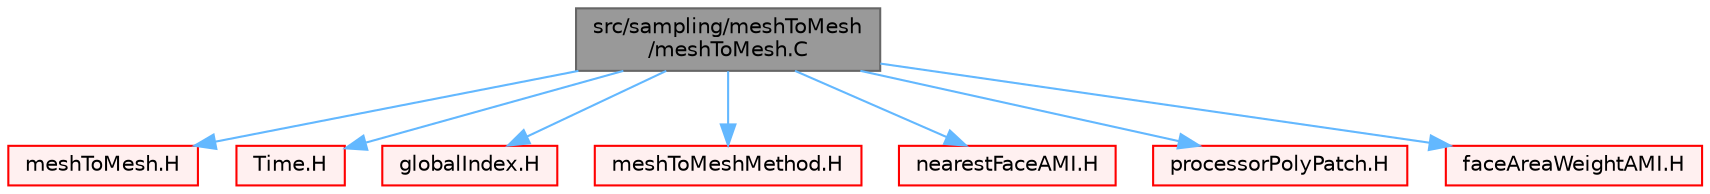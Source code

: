 digraph "src/sampling/meshToMesh/meshToMesh.C"
{
 // LATEX_PDF_SIZE
  bgcolor="transparent";
  edge [fontname=Helvetica,fontsize=10,labelfontname=Helvetica,labelfontsize=10];
  node [fontname=Helvetica,fontsize=10,shape=box,height=0.2,width=0.4];
  Node1 [id="Node000001",label="src/sampling/meshToMesh\l/meshToMesh.C",height=0.2,width=0.4,color="gray40", fillcolor="grey60", style="filled", fontcolor="black",tooltip=" "];
  Node1 -> Node2 [id="edge1_Node000001_Node000002",color="steelblue1",style="solid",tooltip=" "];
  Node2 [id="Node000002",label="meshToMesh.H",height=0.2,width=0.4,color="red", fillcolor="#FFF0F0", style="filled",URL="$meshToMesh_8H.html",tooltip=" "];
  Node1 -> Node326 [id="edge2_Node000001_Node000326",color="steelblue1",style="solid",tooltip=" "];
  Node326 [id="Node000326",label="Time.H",height=0.2,width=0.4,color="red", fillcolor="#FFF0F0", style="filled",URL="$Time_8H.html",tooltip=" "];
  Node1 -> Node316 [id="edge3_Node000001_Node000316",color="steelblue1",style="solid",tooltip=" "];
  Node316 [id="Node000316",label="globalIndex.H",height=0.2,width=0.4,color="red", fillcolor="#FFF0F0", style="filled",URL="$globalIndex_8H.html",tooltip=" "];
  Node1 -> Node383 [id="edge4_Node000001_Node000383",color="steelblue1",style="solid",tooltip=" "];
  Node383 [id="Node000383",label="meshToMeshMethod.H",height=0.2,width=0.4,color="red", fillcolor="#FFF0F0", style="filled",URL="$meshToMeshMethod_8H.html",tooltip=" "];
  Node1 -> Node385 [id="edge5_Node000001_Node000385",color="steelblue1",style="solid",tooltip=" "];
  Node385 [id="Node000385",label="nearestFaceAMI.H",height=0.2,width=0.4,color="red", fillcolor="#FFF0F0", style="filled",URL="$nearestFaceAMI_8H.html",tooltip=" "];
  Node1 -> Node386 [id="edge6_Node000001_Node000386",color="steelblue1",style="solid",tooltip=" "];
  Node386 [id="Node000386",label="processorPolyPatch.H",height=0.2,width=0.4,color="red", fillcolor="#FFF0F0", style="filled",URL="$processorPolyPatch_8H.html",tooltip=" "];
  Node1 -> Node387 [id="edge7_Node000001_Node000387",color="steelblue1",style="solid",tooltip=" "];
  Node387 [id="Node000387",label="faceAreaWeightAMI.H",height=0.2,width=0.4,color="red", fillcolor="#FFF0F0", style="filled",URL="$faceAreaWeightAMI_8H.html",tooltip=" "];
}
